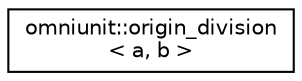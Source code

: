 digraph "Graphical Class Hierarchy"
{
  edge [fontname="Helvetica",fontsize="10",labelfontname="Helvetica",labelfontsize="10"];
  node [fontname="Helvetica",fontsize="10",shape=record];
  rankdir="LR";
  Node0 [label="omniunit::origin_division\l\< a, b \>",height=0.2,width=0.4,color="black", fillcolor="white", style="filled",URL="$structomniunit_1_1origin__division.html"];
}
